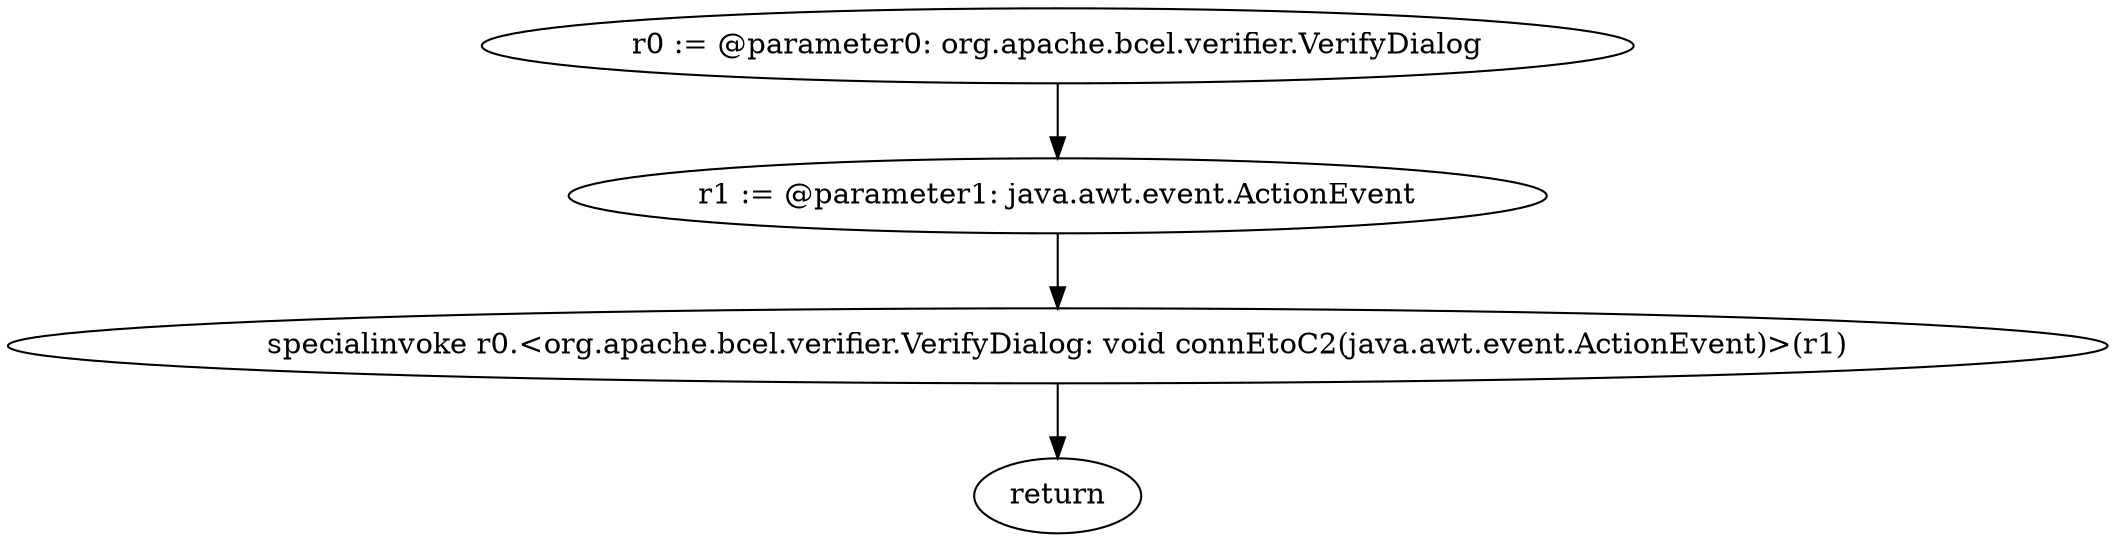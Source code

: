 digraph "unitGraph" {
    "r0 := @parameter0: org.apache.bcel.verifier.VerifyDialog"
    "r1 := @parameter1: java.awt.event.ActionEvent"
    "specialinvoke r0.<org.apache.bcel.verifier.VerifyDialog: void connEtoC2(java.awt.event.ActionEvent)>(r1)"
    "return"
    "r0 := @parameter0: org.apache.bcel.verifier.VerifyDialog"->"r1 := @parameter1: java.awt.event.ActionEvent";
    "r1 := @parameter1: java.awt.event.ActionEvent"->"specialinvoke r0.<org.apache.bcel.verifier.VerifyDialog: void connEtoC2(java.awt.event.ActionEvent)>(r1)";
    "specialinvoke r0.<org.apache.bcel.verifier.VerifyDialog: void connEtoC2(java.awt.event.ActionEvent)>(r1)"->"return";
}
